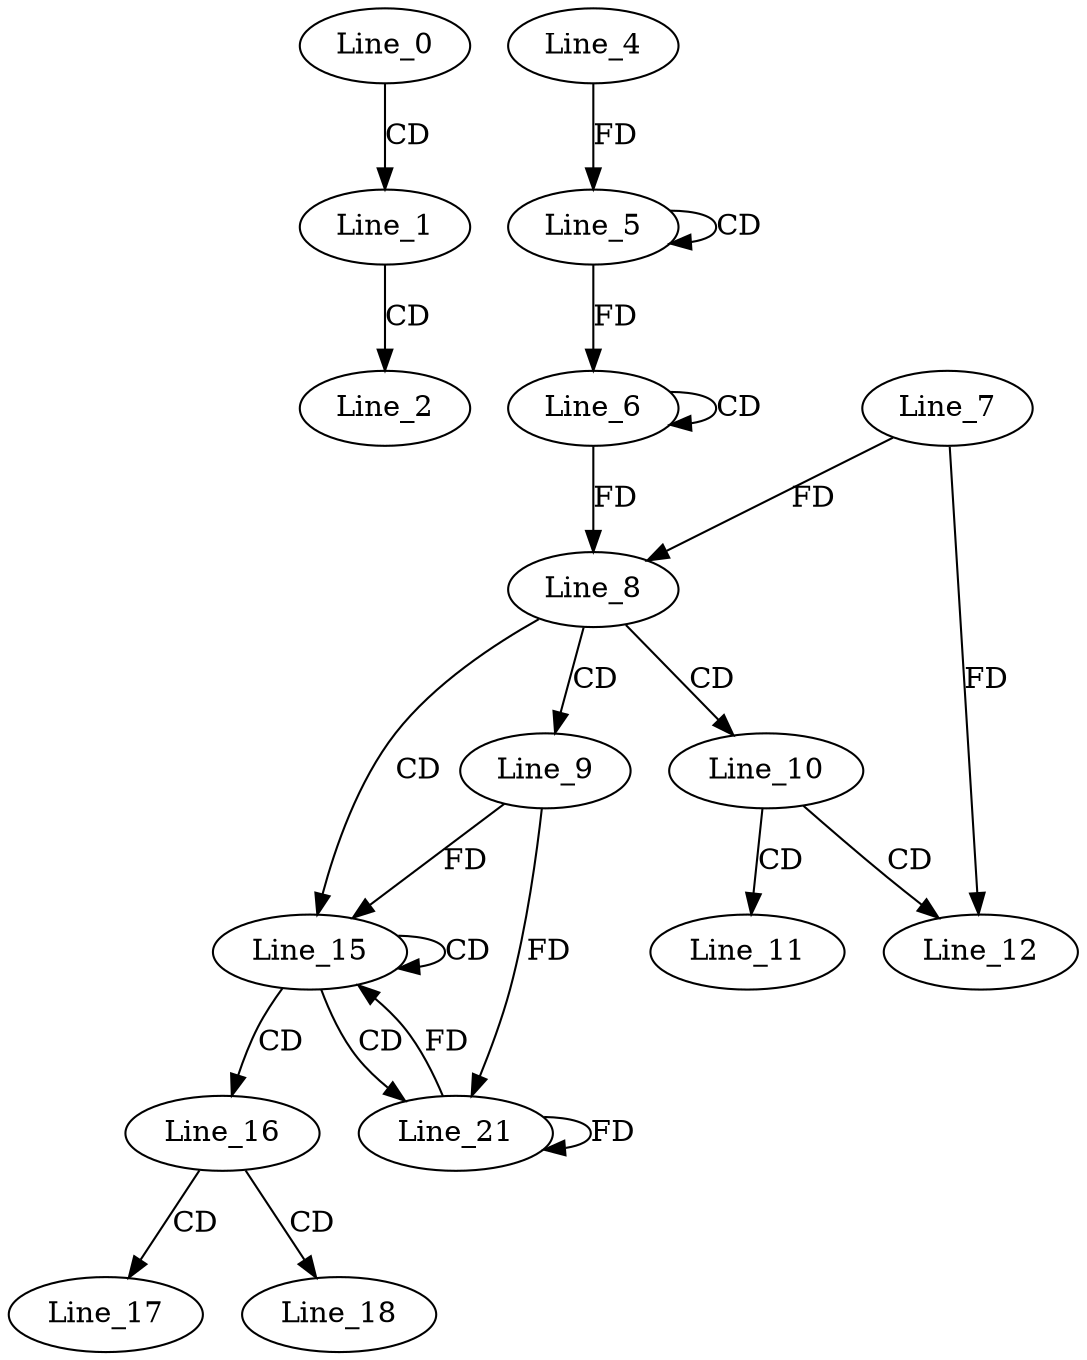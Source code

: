 digraph G {
  Line_0;
  Line_1;
  Line_2;
  Line_5;
  Line_5;
  Line_4;
  Line_6;
  Line_6;
  Line_8;
  Line_7;
  Line_8;
  Line_9;
  Line_10;
  Line_11;
  Line_12;
  Line_15;
  Line_16;
  Line_17;
  Line_18;
  Line_21;
  Line_0 -> Line_1 [ label="CD" ];
  Line_1 -> Line_2 [ label="CD" ];
  Line_5 -> Line_5 [ label="CD" ];
  Line_4 -> Line_5 [ label="FD" ];
  Line_6 -> Line_6 [ label="CD" ];
  Line_5 -> Line_6 [ label="FD" ];
  Line_6 -> Line_8 [ label="FD" ];
  Line_7 -> Line_8 [ label="FD" ];
  Line_8 -> Line_9 [ label="CD" ];
  Line_8 -> Line_10 [ label="CD" ];
  Line_10 -> Line_11 [ label="CD" ];
  Line_10 -> Line_12 [ label="CD" ];
  Line_7 -> Line_12 [ label="FD" ];
  Line_8 -> Line_15 [ label="CD" ];
  Line_15 -> Line_15 [ label="CD" ];
  Line_9 -> Line_15 [ label="FD" ];
  Line_15 -> Line_16 [ label="CD" ];
  Line_16 -> Line_17 [ label="CD" ];
  Line_16 -> Line_18 [ label="CD" ];
  Line_15 -> Line_21 [ label="CD" ];
  Line_21 -> Line_21 [ label="FD" ];
  Line_9 -> Line_21 [ label="FD" ];
  Line_21 -> Line_15 [ label="FD" ];
}
